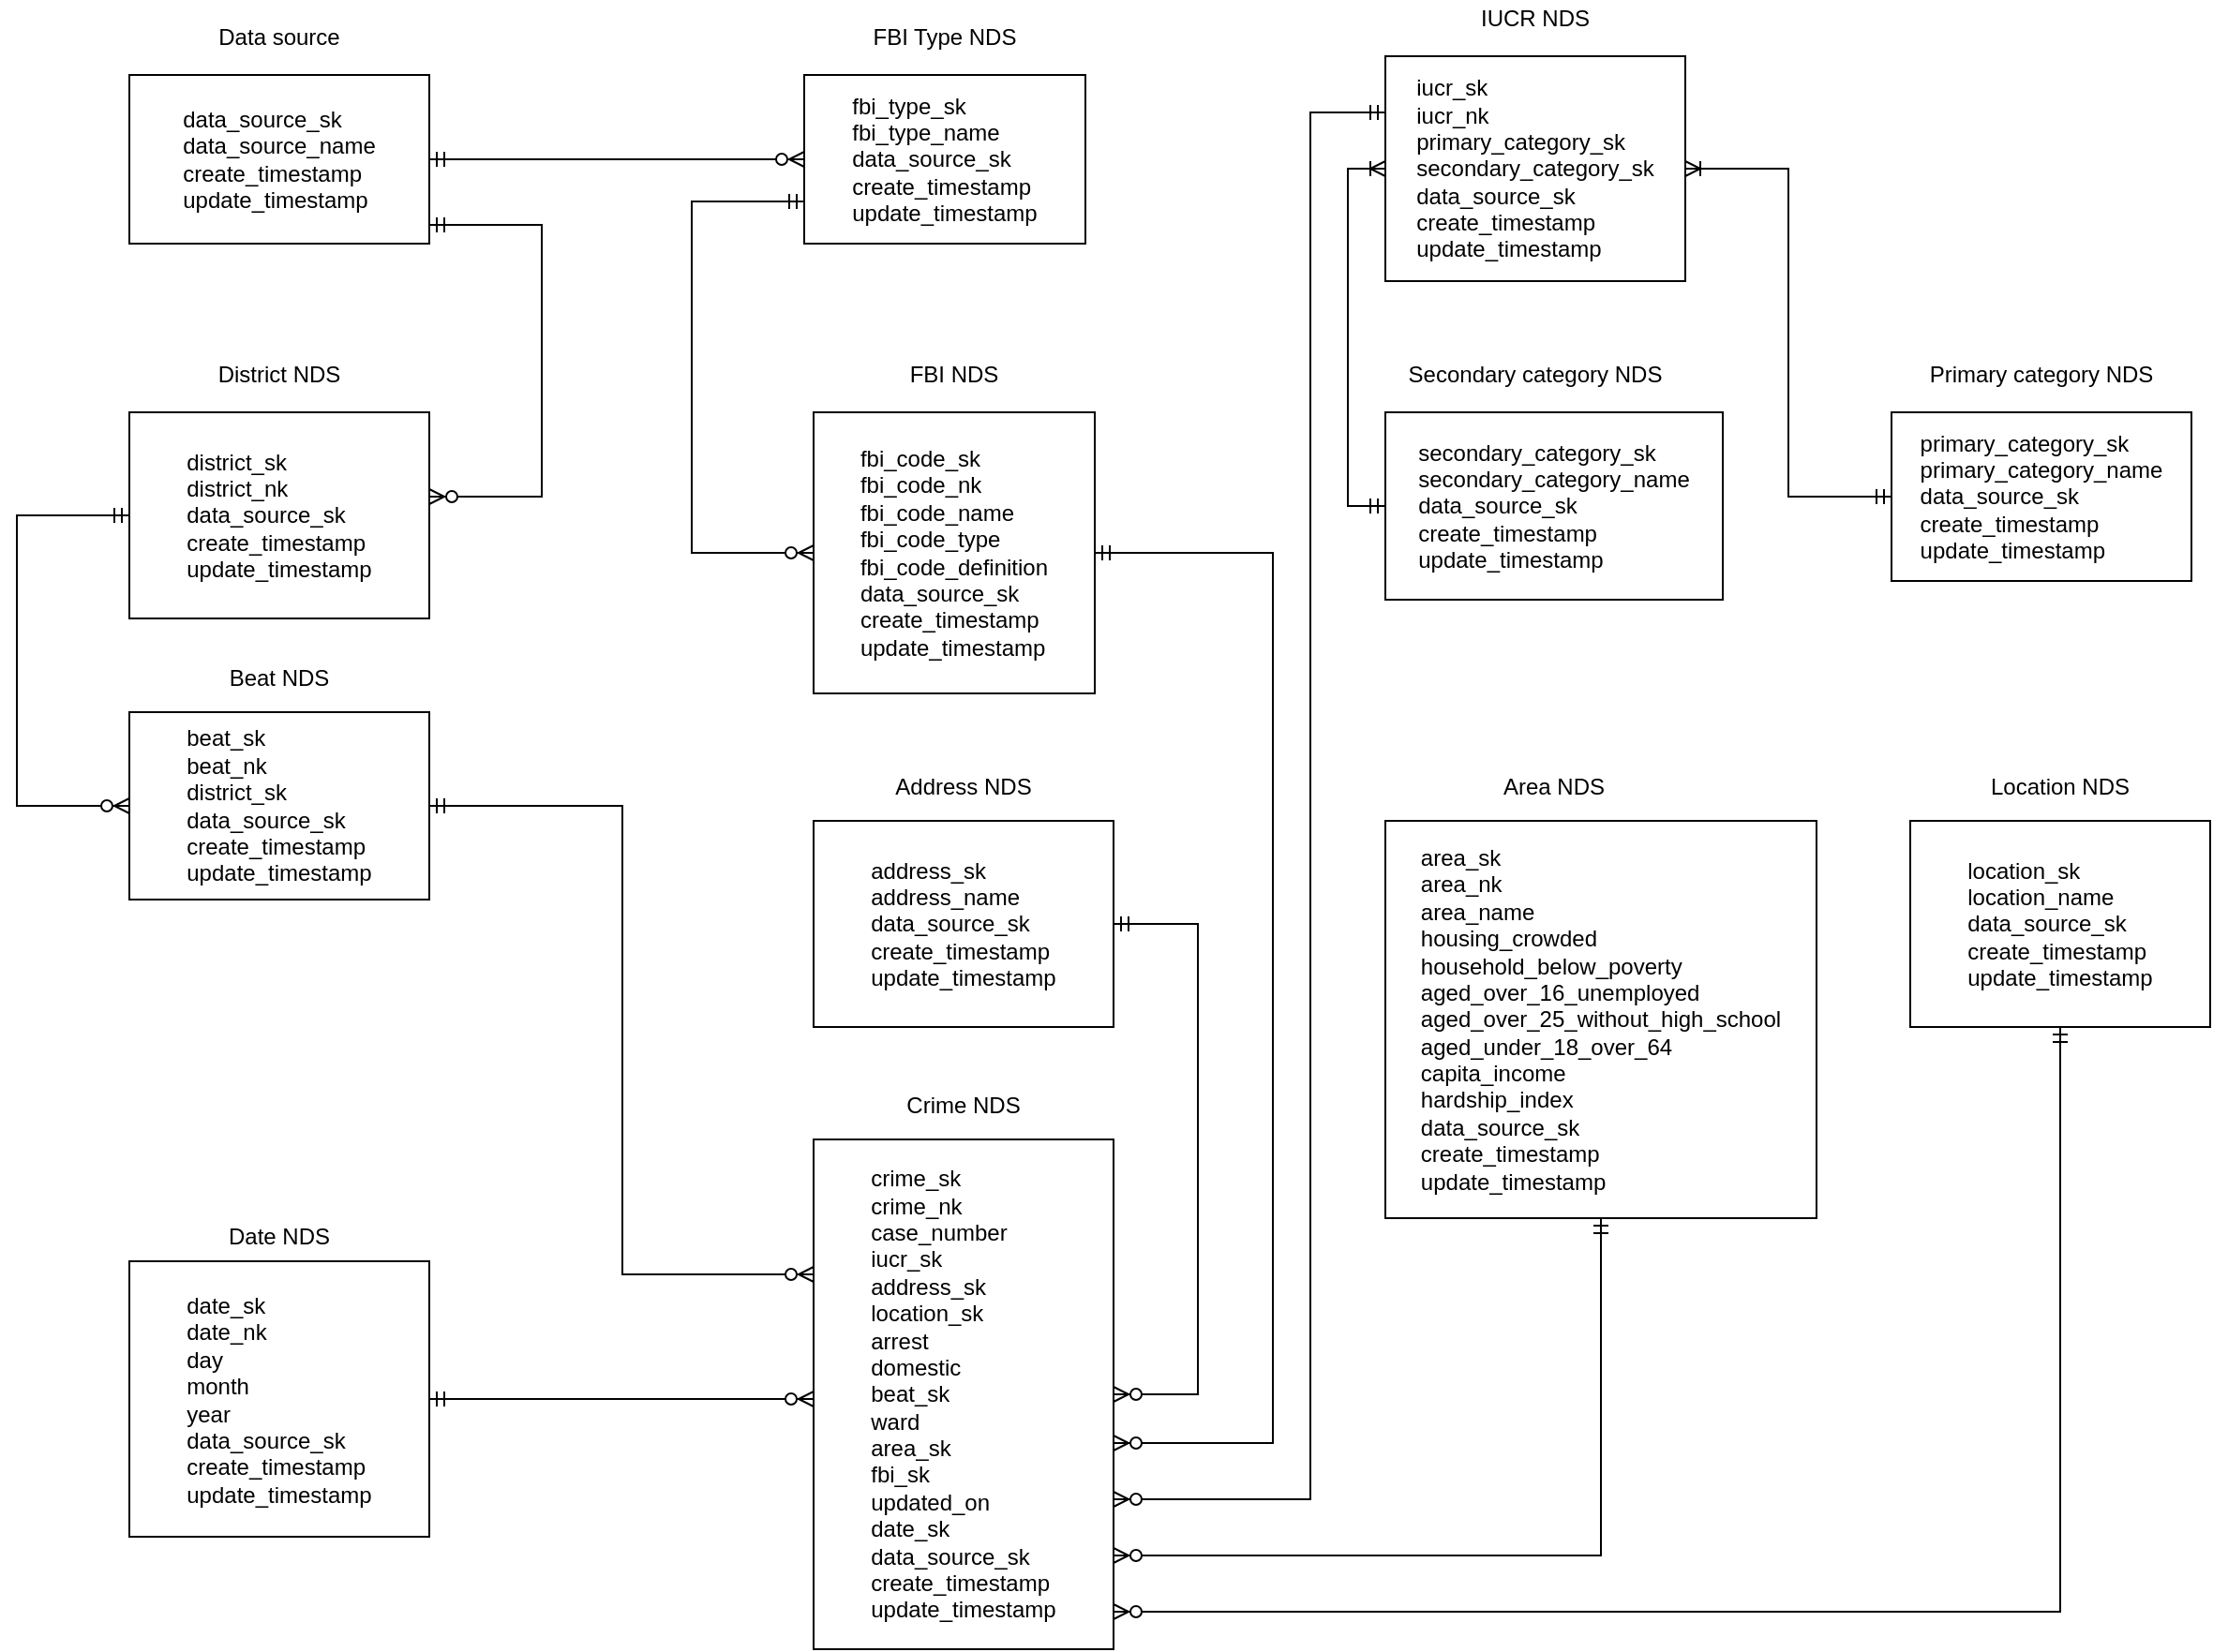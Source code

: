 <mxfile version="14.1.8" type="device" pages="2"><diagram id="F4hIStJcsJgyd_nx5B-F" name="NDS"><mxGraphModel dx="1278" dy="548" grid="1" gridSize="10" guides="1" tooltips="1" connect="1" arrows="1" fold="1" page="1" pageScale="1" pageWidth="850" pageHeight="1100" math="0" shadow="0"><root><mxCell id="0"/><mxCell id="1" parent="0"/><mxCell id="h_6cXaLAPDLBdu8w1MhP-31" style="edgeStyle=orthogonalEdgeStyle;rounded=0;orthogonalLoop=1;jettySize=auto;html=1;entryX=0;entryY=0.5;entryDx=0;entryDy=0;endArrow=ERzeroToMany;endFill=1;startArrow=ERmandOne;startFill=0;" parent="1" source="h_6cXaLAPDLBdu8w1MhP-2" target="h_6cXaLAPDLBdu8w1MhP-4" edge="1"><mxGeometry relative="1" as="geometry"/></mxCell><mxCell id="h_6cXaLAPDLBdu8w1MhP-2" value="&lt;div style=&quot;text-align: justify&quot;&gt;&lt;span&gt;data_source_sk&lt;/span&gt;&lt;/div&gt;&lt;div style=&quot;text-align: justify&quot;&gt;&lt;span&gt;data_source_name&lt;/span&gt;&lt;/div&gt;&lt;div style=&quot;text-align: justify&quot;&gt;&lt;span&gt;create_timestamp&lt;/span&gt;&lt;/div&gt;&lt;div style=&quot;text-align: justify&quot;&gt;&lt;span&gt;update_timestamp&lt;/span&gt;&lt;/div&gt;" style="rounded=0;whiteSpace=wrap;html=1;align=center;" parent="1" vertex="1"><mxGeometry x="200" y="180" width="160" height="90" as="geometry"/></mxCell><mxCell id="h_6cXaLAPDLBdu8w1MhP-3" value="Data source" style="text;html=1;strokeColor=none;fillColor=none;align=center;verticalAlign=middle;whiteSpace=wrap;rounded=0;" parent="1" vertex="1"><mxGeometry x="200" y="150" width="160" height="20" as="geometry"/></mxCell><mxCell id="h_6cXaLAPDLBdu8w1MhP-4" value="&lt;div style=&quot;text-align: justify&quot;&gt;fbi_type_sk&lt;/div&gt;&lt;div style=&quot;text-align: justify&quot;&gt;fbi_type_name&lt;/div&gt;&lt;div style=&quot;text-align: justify&quot;&gt;data_source_sk&lt;/div&gt;&lt;div style=&quot;text-align: justify&quot;&gt;create_timestamp&lt;/div&gt;&lt;div style=&quot;text-align: justify&quot;&gt;update_timestamp&lt;/div&gt;" style="rounded=0;whiteSpace=wrap;html=1;align=center;" parent="1" vertex="1"><mxGeometry x="560" y="180" width="150" height="90" as="geometry"/></mxCell><mxCell id="h_6cXaLAPDLBdu8w1MhP-5" value="FBI Type NDS" style="text;html=1;strokeColor=none;fillColor=none;align=center;verticalAlign=middle;whiteSpace=wrap;rounded=0;" parent="1" vertex="1"><mxGeometry x="560" y="150" width="150" height="20" as="geometry"/></mxCell><mxCell id="h_6cXaLAPDLBdu8w1MhP-34" style="edgeStyle=orthogonalEdgeStyle;rounded=0;orthogonalLoop=1;jettySize=auto;html=1;entryX=0;entryY=0.75;entryDx=0;entryDy=0;startArrow=ERzeroToMany;startFill=1;endArrow=ERmandOne;endFill=0;" parent="1" source="h_6cXaLAPDLBdu8w1MhP-8" target="h_6cXaLAPDLBdu8w1MhP-4" edge="1"><mxGeometry relative="1" as="geometry"><Array as="points"><mxPoint x="500" y="435"/><mxPoint x="500" y="248"/></Array></mxGeometry></mxCell><mxCell id="h_6cXaLAPDLBdu8w1MhP-8" value="&lt;div style=&quot;text-align: justify&quot;&gt;fbi_code_sk&lt;/div&gt;&lt;div style=&quot;text-align: justify&quot;&gt;fbi_code_nk&lt;/div&gt;&lt;div style=&quot;text-align: justify&quot;&gt;fbi_code_name&lt;/div&gt;&lt;div style=&quot;text-align: justify&quot;&gt;fbi_code_type&lt;/div&gt;&lt;div style=&quot;text-align: justify&quot;&gt;fbi_code_definition&lt;/div&gt;&lt;div style=&quot;text-align: justify&quot;&gt;data_source_sk&lt;/div&gt;&lt;div style=&quot;text-align: justify&quot;&gt;create_timestamp&lt;/div&gt;&lt;div style=&quot;text-align: justify&quot;&gt;update_timestamp&lt;/div&gt;" style="rounded=0;whiteSpace=wrap;html=1;align=center;" parent="1" vertex="1"><mxGeometry x="565" y="360" width="150" height="150" as="geometry"/></mxCell><mxCell id="h_6cXaLAPDLBdu8w1MhP-9" value="FBI NDS" style="text;html=1;strokeColor=none;fillColor=none;align=center;verticalAlign=middle;whiteSpace=wrap;rounded=0;" parent="1" vertex="1"><mxGeometry x="560" y="330" width="160" height="20" as="geometry"/></mxCell><mxCell id="h_6cXaLAPDLBdu8w1MhP-11" value="&lt;div style=&quot;text-align: justify&quot;&gt;primary_category_sk&lt;/div&gt;&lt;div style=&quot;text-align: justify&quot;&gt;primary_category_name&lt;/div&gt;&lt;div style=&quot;text-align: justify&quot;&gt;data_source_sk&lt;/div&gt;&lt;div style=&quot;text-align: justify&quot;&gt;create_timestamp&lt;/div&gt;&lt;div style=&quot;text-align: justify&quot;&gt;update_timestamp&lt;/div&gt;" style="rounded=0;whiteSpace=wrap;html=1;align=center;" parent="1" vertex="1"><mxGeometry x="1140" y="360" width="160" height="90" as="geometry"/></mxCell><mxCell id="h_6cXaLAPDLBdu8w1MhP-12" value="Primary category NDS" style="text;html=1;strokeColor=none;fillColor=none;align=center;verticalAlign=middle;whiteSpace=wrap;rounded=0;" parent="1" vertex="1"><mxGeometry x="1140" y="330" width="160" height="20" as="geometry"/></mxCell><mxCell id="h_6cXaLAPDLBdu8w1MhP-13" value="&lt;div style=&quot;text-align: justify&quot;&gt;secondary_category_sk&lt;/div&gt;&lt;div style=&quot;text-align: justify&quot;&gt;secondary_category_name&lt;/div&gt;&lt;div style=&quot;text-align: justify&quot;&gt;data_source_sk&lt;/div&gt;&lt;div style=&quot;text-align: justify&quot;&gt;create_timestamp&lt;/div&gt;&lt;div style=&quot;text-align: justify&quot;&gt;update_timestamp&lt;/div&gt;" style="rounded=0;whiteSpace=wrap;html=1;align=center;" parent="1" vertex="1"><mxGeometry x="870" y="360" width="180" height="100" as="geometry"/></mxCell><mxCell id="h_6cXaLAPDLBdu8w1MhP-14" value="Secondary category NDS" style="text;html=1;strokeColor=none;fillColor=none;align=center;verticalAlign=middle;whiteSpace=wrap;rounded=0;" parent="1" vertex="1"><mxGeometry x="870" y="330" width="160" height="20" as="geometry"/></mxCell><mxCell id="h_6cXaLAPDLBdu8w1MhP-36" style="edgeStyle=orthogonalEdgeStyle;rounded=0;orthogonalLoop=1;jettySize=auto;html=1;entryX=0;entryY=0.5;entryDx=0;entryDy=0;startArrow=ERoneToMany;startFill=0;endArrow=ERmandOne;endFill=0;" parent="1" source="h_6cXaLAPDLBdu8w1MhP-15" target="h_6cXaLAPDLBdu8w1MhP-13" edge="1"><mxGeometry relative="1" as="geometry"><Array as="points"><mxPoint x="850" y="230"/><mxPoint x="850" y="410"/></Array></mxGeometry></mxCell><mxCell id="h_6cXaLAPDLBdu8w1MhP-38" style="edgeStyle=orthogonalEdgeStyle;rounded=0;orthogonalLoop=1;jettySize=auto;html=1;entryX=0;entryY=0.5;entryDx=0;entryDy=0;startArrow=ERoneToMany;startFill=0;endArrow=ERmandOne;endFill=0;" parent="1" source="h_6cXaLAPDLBdu8w1MhP-15" target="h_6cXaLAPDLBdu8w1MhP-11" edge="1"><mxGeometry relative="1" as="geometry"/></mxCell><mxCell id="h_6cXaLAPDLBdu8w1MhP-15" value="&lt;div style=&quot;text-align: justify&quot;&gt;iucr_sk&lt;/div&gt;&lt;div style=&quot;text-align: justify&quot;&gt;iucr_nk&lt;/div&gt;&lt;div style=&quot;text-align: justify&quot;&gt;primary_category_sk&lt;/div&gt;&lt;div style=&quot;text-align: justify&quot;&gt;secondary_category_sk&lt;/div&gt;&lt;div style=&quot;text-align: justify&quot;&gt;data_source_sk&lt;/div&gt;&lt;div style=&quot;text-align: justify&quot;&gt;create_timestamp&lt;/div&gt;&lt;div style=&quot;text-align: justify&quot;&gt;update_timestamp&lt;/div&gt;" style="rounded=0;whiteSpace=wrap;html=1;align=center;" parent="1" vertex="1"><mxGeometry x="870" y="170" width="160" height="120" as="geometry"/></mxCell><mxCell id="h_6cXaLAPDLBdu8w1MhP-16" value="IUCR NDS" style="text;html=1;strokeColor=none;fillColor=none;align=center;verticalAlign=middle;whiteSpace=wrap;rounded=0;" parent="1" vertex="1"><mxGeometry x="870" y="140" width="160" height="20" as="geometry"/></mxCell><mxCell id="h_6cXaLAPDLBdu8w1MhP-32" style="edgeStyle=orthogonalEdgeStyle;rounded=0;orthogonalLoop=1;jettySize=auto;html=1;startArrow=ERzeroToMany;startFill=1;endArrow=ERmandOne;endFill=0;" parent="1" source="h_6cXaLAPDLBdu8w1MhP-17" target="h_6cXaLAPDLBdu8w1MhP-2" edge="1"><mxGeometry relative="1" as="geometry"><Array as="points"><mxPoint x="420" y="405"/><mxPoint x="420" y="260"/></Array></mxGeometry></mxCell><mxCell id="h_6cXaLAPDLBdu8w1MhP-17" value="&lt;div style=&quot;text-align: justify&quot;&gt;district_sk&lt;/div&gt;&lt;div style=&quot;text-align: justify&quot;&gt;district_nk&lt;/div&gt;&lt;div style=&quot;text-align: justify&quot;&gt;data_source_sk&lt;/div&gt;&lt;div style=&quot;text-align: justify&quot;&gt;create_timestamp&lt;/div&gt;&lt;div style=&quot;text-align: justify&quot;&gt;update_timestamp&lt;/div&gt;" style="rounded=0;whiteSpace=wrap;html=1;align=center;" parent="1" vertex="1"><mxGeometry x="200" y="360" width="160" height="110" as="geometry"/></mxCell><mxCell id="h_6cXaLAPDLBdu8w1MhP-18" value="District NDS" style="text;html=1;strokeColor=none;fillColor=none;align=center;verticalAlign=middle;whiteSpace=wrap;rounded=0;" parent="1" vertex="1"><mxGeometry x="200" y="330" width="160" height="20" as="geometry"/></mxCell><mxCell id="h_6cXaLAPDLBdu8w1MhP-42" style="edgeStyle=orthogonalEdgeStyle;rounded=0;orthogonalLoop=1;jettySize=auto;html=1;entryX=0;entryY=0.5;entryDx=0;entryDy=0;startArrow=ERzeroToMany;startFill=1;endArrow=ERmandOne;endFill=0;" parent="1" source="h_6cXaLAPDLBdu8w1MhP-19" target="h_6cXaLAPDLBdu8w1MhP-17" edge="1"><mxGeometry relative="1" as="geometry"><Array as="points"><mxPoint x="140" y="570"/><mxPoint x="140" y="415"/></Array></mxGeometry></mxCell><mxCell id="h_6cXaLAPDLBdu8w1MhP-19" value="&lt;div style=&quot;text-align: justify&quot;&gt;beat_sk&lt;/div&gt;&lt;div style=&quot;text-align: justify&quot;&gt;beat_nk&lt;/div&gt;&lt;div style=&quot;text-align: justify&quot;&gt;district_sk&lt;/div&gt;&lt;div style=&quot;text-align: justify&quot;&gt;data_source_sk&lt;/div&gt;&lt;div style=&quot;text-align: justify&quot;&gt;create_timestamp&lt;/div&gt;&lt;div style=&quot;text-align: justify&quot;&gt;update_timestamp&lt;/div&gt;" style="rounded=0;whiteSpace=wrap;html=1;align=center;" parent="1" vertex="1"><mxGeometry x="200" y="520" width="160" height="100" as="geometry"/></mxCell><mxCell id="h_6cXaLAPDLBdu8w1MhP-20" value="Beat NDS" style="text;html=1;strokeColor=none;fillColor=none;align=center;verticalAlign=middle;whiteSpace=wrap;rounded=0;" parent="1" vertex="1"><mxGeometry x="200" y="492" width="160" height="20" as="geometry"/></mxCell><mxCell id="h_6cXaLAPDLBdu8w1MhP-21" value="&lt;div style=&quot;text-align: justify&quot;&gt;address_sk&lt;/div&gt;&lt;div style=&quot;text-align: justify&quot;&gt;address_name&lt;/div&gt;&lt;div style=&quot;text-align: justify&quot;&gt;data_source_sk&lt;/div&gt;&lt;div style=&quot;text-align: justify&quot;&gt;create_timestamp&lt;/div&gt;&lt;div style=&quot;text-align: justify&quot;&gt;update_timestamp&lt;/div&gt;" style="rounded=0;whiteSpace=wrap;html=1;align=center;" parent="1" vertex="1"><mxGeometry x="565" y="578" width="160" height="110" as="geometry"/></mxCell><mxCell id="h_6cXaLAPDLBdu8w1MhP-22" value="Address NDS" style="text;html=1;strokeColor=none;fillColor=none;align=center;verticalAlign=middle;whiteSpace=wrap;rounded=0;" parent="1" vertex="1"><mxGeometry x="565" y="550" width="160" height="20" as="geometry"/></mxCell><mxCell id="h_6cXaLAPDLBdu8w1MhP-23" value="&lt;div style=&quot;text-align: justify&quot;&gt;area_sk&lt;/div&gt;&lt;div style=&quot;text-align: justify&quot;&gt;area_nk&lt;/div&gt;&lt;div style=&quot;text-align: justify&quot;&gt;area_name&lt;/div&gt;&lt;div style=&quot;text-align: justify&quot;&gt;housing_crowded&lt;/div&gt;&lt;div style=&quot;text-align: justify&quot;&gt;household_below_poverty&lt;/div&gt;&lt;div style=&quot;text-align: justify&quot;&gt;aged_over_16_unemployed&lt;/div&gt;&lt;div style=&quot;text-align: justify&quot;&gt;aged_over_25_without_high_school&lt;/div&gt;&lt;div style=&quot;text-align: justify&quot;&gt;aged_under_18_over_64&lt;/div&gt;&lt;div style=&quot;text-align: justify&quot;&gt;capita_income&lt;/div&gt;&lt;div style=&quot;text-align: justify&quot;&gt;hardship_index&lt;/div&gt;&lt;div style=&quot;text-align: justify&quot;&gt;data_source_sk&lt;/div&gt;&lt;div style=&quot;text-align: justify&quot;&gt;create_timestamp&lt;/div&gt;&lt;div style=&quot;text-align: justify&quot;&gt;update_timestamp&lt;/div&gt;" style="rounded=0;whiteSpace=wrap;html=1;align=center;" parent="1" vertex="1"><mxGeometry x="870" y="578" width="230" height="212" as="geometry"/></mxCell><mxCell id="h_6cXaLAPDLBdu8w1MhP-24" value="Area NDS" style="text;html=1;strokeColor=none;fillColor=none;align=center;verticalAlign=middle;whiteSpace=wrap;rounded=0;" parent="1" vertex="1"><mxGeometry x="880" y="550" width="160" height="20" as="geometry"/></mxCell><mxCell id="h_6cXaLAPDLBdu8w1MhP-25" value="&lt;div style=&quot;text-align: justify&quot;&gt;location_sk&lt;/div&gt;&lt;div style=&quot;text-align: justify&quot;&gt;location_name&lt;/div&gt;&lt;div style=&quot;text-align: justify&quot;&gt;data_source_sk&lt;/div&gt;&lt;div style=&quot;text-align: justify&quot;&gt;create_timestamp&lt;/div&gt;&lt;div style=&quot;text-align: justify&quot;&gt;update_timestamp&lt;/div&gt;" style="rounded=0;whiteSpace=wrap;html=1;align=center;" parent="1" vertex="1"><mxGeometry x="1150" y="578" width="160" height="110" as="geometry"/></mxCell><mxCell id="h_6cXaLAPDLBdu8w1MhP-26" value="Location NDS" style="text;html=1;strokeColor=none;fillColor=none;align=center;verticalAlign=middle;whiteSpace=wrap;rounded=0;" parent="1" vertex="1"><mxGeometry x="1150" y="550" width="160" height="20" as="geometry"/></mxCell><mxCell id="h_6cXaLAPDLBdu8w1MhP-27" value="&lt;div style=&quot;text-align: justify&quot;&gt;date_sk&lt;/div&gt;&lt;div style=&quot;text-align: justify&quot;&gt;date_nk&lt;/div&gt;&lt;div style=&quot;text-align: justify&quot;&gt;day&lt;/div&gt;&lt;div style=&quot;text-align: justify&quot;&gt;month&lt;/div&gt;&lt;div style=&quot;text-align: justify&quot;&gt;year&lt;/div&gt;&lt;div style=&quot;text-align: justify&quot;&gt;data_source_sk&lt;/div&gt;&lt;div style=&quot;text-align: justify&quot;&gt;create_timestamp&lt;/div&gt;&lt;div style=&quot;text-align: justify&quot;&gt;update_timestamp&lt;/div&gt;" style="rounded=0;whiteSpace=wrap;html=1;align=center;" parent="1" vertex="1"><mxGeometry x="200" y="813" width="160" height="147" as="geometry"/></mxCell><mxCell id="h_6cXaLAPDLBdu8w1MhP-28" value="Date NDS" style="text;html=1;strokeColor=none;fillColor=none;align=center;verticalAlign=middle;whiteSpace=wrap;rounded=0;" parent="1" vertex="1"><mxGeometry x="200" y="790" width="160" height="20" as="geometry"/></mxCell><mxCell id="h_6cXaLAPDLBdu8w1MhP-44" style="edgeStyle=orthogonalEdgeStyle;rounded=0;orthogonalLoop=1;jettySize=auto;html=1;entryX=1;entryY=0.5;entryDx=0;entryDy=0;startArrow=ERzeroToMany;startFill=1;endArrow=ERmandOne;endFill=0;" parent="1" source="h_6cXaLAPDLBdu8w1MhP-29" target="h_6cXaLAPDLBdu8w1MhP-27" edge="1"><mxGeometry relative="1" as="geometry"><Array as="points"><mxPoint x="463" y="887"/></Array></mxGeometry></mxCell><mxCell id="h_6cXaLAPDLBdu8w1MhP-47" style="edgeStyle=orthogonalEdgeStyle;rounded=0;orthogonalLoop=1;jettySize=auto;html=1;startArrow=ERzeroToMany;startFill=1;endArrow=ERmandOne;endFill=0;entryX=1;entryY=0.5;entryDx=0;entryDy=0;" parent="1" source="h_6cXaLAPDLBdu8w1MhP-29" target="h_6cXaLAPDLBdu8w1MhP-21" edge="1"><mxGeometry relative="1" as="geometry"><mxPoint x="810" y="640" as="targetPoint"/><Array as="points"><mxPoint x="770" y="884"/><mxPoint x="770" y="633"/></Array></mxGeometry></mxCell><mxCell id="h_6cXaLAPDLBdu8w1MhP-49" style="edgeStyle=orthogonalEdgeStyle;rounded=0;orthogonalLoop=1;jettySize=auto;html=1;entryX=1;entryY=0.5;entryDx=0;entryDy=0;startArrow=ERzeroToMany;startFill=1;endArrow=ERmandOne;endFill=0;" parent="1" source="h_6cXaLAPDLBdu8w1MhP-29" target="h_6cXaLAPDLBdu8w1MhP-19" edge="1"><mxGeometry relative="1" as="geometry"><Array as="points"><mxPoint x="463" y="820"/><mxPoint x="463" y="570"/></Array></mxGeometry></mxCell><mxCell id="h_6cXaLAPDLBdu8w1MhP-50" style="edgeStyle=orthogonalEdgeStyle;rounded=0;orthogonalLoop=1;jettySize=auto;html=1;entryX=1;entryY=0.5;entryDx=0;entryDy=0;startArrow=ERzeroToMany;startFill=1;endArrow=ERmandOne;endFill=0;" parent="1" source="h_6cXaLAPDLBdu8w1MhP-29" target="h_6cXaLAPDLBdu8w1MhP-8" edge="1"><mxGeometry relative="1" as="geometry"><Array as="points"><mxPoint x="810" y="910"/><mxPoint x="810" y="435"/></Array></mxGeometry></mxCell><mxCell id="h_6cXaLAPDLBdu8w1MhP-51" style="edgeStyle=orthogonalEdgeStyle;rounded=0;orthogonalLoop=1;jettySize=auto;html=1;entryX=0.5;entryY=1;entryDx=0;entryDy=0;startArrow=ERzeroToMany;startFill=1;endArrow=ERmandOne;endFill=0;" parent="1" source="h_6cXaLAPDLBdu8w1MhP-29" target="h_6cXaLAPDLBdu8w1MhP-23" edge="1"><mxGeometry relative="1" as="geometry"><Array as="points"><mxPoint x="985" y="970"/></Array></mxGeometry></mxCell><mxCell id="h_6cXaLAPDLBdu8w1MhP-52" style="edgeStyle=orthogonalEdgeStyle;rounded=0;orthogonalLoop=1;jettySize=auto;html=1;entryX=0.5;entryY=1;entryDx=0;entryDy=0;startArrow=ERzeroToMany;startFill=1;endArrow=ERmandOne;endFill=0;" parent="1" source="h_6cXaLAPDLBdu8w1MhP-29" target="h_6cXaLAPDLBdu8w1MhP-25" edge="1"><mxGeometry relative="1" as="geometry"><Array as="points"><mxPoint x="1230" y="1000"/></Array></mxGeometry></mxCell><mxCell id="afh8ongpKf64Bwwc1BcW-1" style="edgeStyle=orthogonalEdgeStyle;rounded=0;orthogonalLoop=1;jettySize=auto;html=1;entryX=0;entryY=0.25;entryDx=0;entryDy=0;startArrow=ERzeroToMany;startFill=1;endArrow=ERmandOne;endFill=0;" parent="1" source="h_6cXaLAPDLBdu8w1MhP-29" target="h_6cXaLAPDLBdu8w1MhP-15" edge="1"><mxGeometry relative="1" as="geometry"><Array as="points"><mxPoint x="830" y="940"/><mxPoint x="830" y="200"/></Array></mxGeometry></mxCell><mxCell id="h_6cXaLAPDLBdu8w1MhP-29" value="&lt;div style=&quot;text-align: justify&quot;&gt;crime_sk&lt;/div&gt;&lt;div style=&quot;text-align: justify&quot;&gt;crime_nk&lt;/div&gt;&lt;div style=&quot;text-align: justify&quot;&gt;case_number&lt;/div&gt;&lt;div style=&quot;text-align: justify&quot;&gt;iucr_sk&lt;/div&gt;&lt;div style=&quot;text-align: justify&quot;&gt;address_sk&lt;/div&gt;&lt;div style=&quot;text-align: justify&quot;&gt;location_sk&lt;/div&gt;&lt;div style=&quot;text-align: justify&quot;&gt;arrest&lt;/div&gt;&lt;div style=&quot;text-align: justify&quot;&gt;domestic&lt;/div&gt;&lt;div style=&quot;text-align: justify&quot;&gt;beat_sk&lt;/div&gt;&lt;div style=&quot;text-align: justify&quot;&gt;ward&lt;/div&gt;&lt;div style=&quot;text-align: justify&quot;&gt;area_sk&lt;/div&gt;&lt;div style=&quot;text-align: justify&quot;&gt;fbi_sk&lt;/div&gt;&lt;div style=&quot;text-align: justify&quot;&gt;updated_on&lt;/div&gt;&lt;div style=&quot;text-align: justify&quot;&gt;date_sk&lt;/div&gt;&lt;div style=&quot;text-align: justify&quot;&gt;data_source_sk&lt;/div&gt;&lt;div style=&quot;text-align: justify&quot;&gt;create_timestamp&lt;/div&gt;&lt;div style=&quot;text-align: justify&quot;&gt;update_timestamp&lt;/div&gt;" style="rounded=0;whiteSpace=wrap;html=1;align=center;" parent="1" vertex="1"><mxGeometry x="565" y="748" width="160" height="272" as="geometry"/></mxCell><mxCell id="h_6cXaLAPDLBdu8w1MhP-30" value="Crime NDS" style="text;html=1;strokeColor=none;fillColor=none;align=center;verticalAlign=middle;whiteSpace=wrap;rounded=0;" parent="1" vertex="1"><mxGeometry x="565" y="720" width="160" height="20" as="geometry"/></mxCell></root></mxGraphModel></diagram><diagram id="6fz8eo9NLqD11ktPXas8" name="DDS"><mxGraphModel dx="1278" dy="548" grid="1" gridSize="10" guides="1" tooltips="1" connect="1" arrows="1" fold="1" page="1" pageScale="1" pageWidth="850" pageHeight="1100" math="0" shadow="0"><root><mxCell id="YibCws4eUAUWLsWlwVdE-0"/><mxCell id="YibCws4eUAUWLsWlwVdE-1" parent="YibCws4eUAUWLsWlwVdE-0"/><mxCell id="hwohID_Qbbyb4tDoG1p_-0" style="rounded=0;orthogonalLoop=1;jettySize=auto;html=1;endArrow=none;endFill=0;entryX=-0.004;entryY=0.367;entryDx=0;entryDy=0;entryPerimeter=0;" parent="YibCws4eUAUWLsWlwVdE-1" source="5M5-yzLiXXZD8s4iWhFx-0" target="kfiLQqAEcQMXV1QtkckF-1" edge="1"><mxGeometry relative="1" as="geometry"><mxPoint x="529" y="900" as="targetPoint"/></mxGeometry></mxCell><mxCell id="5M5-yzLiXXZD8s4iWhFx-0" value="&lt;div style=&quot;text-align: justify&quot;&gt;date_sk&lt;/div&gt;&lt;div style=&quot;text-align: justify&quot;&gt;sql_date&lt;/div&gt;&lt;div style=&quot;text-align: justify&quot;&gt;day_of_week&lt;/div&gt;&lt;div style=&quot;text-align: justify&quot;&gt;day_of_month&lt;/div&gt;&lt;div style=&quot;text-align: justify&quot;&gt;month&lt;/div&gt;&lt;div style=&quot;text-align: justify&quot;&gt;quater&lt;/div&gt;&lt;div style=&quot;text-align: justify&quot;&gt;year&lt;/div&gt;&lt;div style=&quot;text-align: justify&quot;&gt;english_month_name&lt;/div&gt;&lt;div style=&quot;text-align: justify&quot;&gt;short_english_month_name&lt;/div&gt;&lt;div style=&quot;text-align: justify&quot;&gt;data_source_sk&lt;/div&gt;&lt;div style=&quot;text-align: justify&quot;&gt;create_timestamp&lt;/div&gt;&lt;div style=&quot;text-align: justify&quot;&gt;update_timestamp&lt;/div&gt;" style="rounded=0;whiteSpace=wrap;html=1;align=center;" parent="YibCws4eUAUWLsWlwVdE-1" vertex="1"><mxGeometry x="200" y="793" width="180" height="197" as="geometry"/></mxCell><mxCell id="5M5-yzLiXXZD8s4iWhFx-1" value="Dim Date" style="text;html=1;strokeColor=none;fillColor=none;align=center;verticalAlign=middle;whiteSpace=wrap;rounded=0;fontStyle=1" parent="YibCws4eUAUWLsWlwVdE-1" vertex="1"><mxGeometry x="200" y="761.5" width="160" height="20" as="geometry"/></mxCell><mxCell id="QaZ1CcgIEHIvSWGRSfEP-0" value="&lt;div style=&quot;text-align: justify&quot;&gt;area_sk&lt;/div&gt;&lt;div style=&quot;text-align: justify&quot;&gt;area_name&lt;/div&gt;&lt;div style=&quot;text-align: justify&quot;&gt;&lt;div&gt;&lt;div&gt;housing_crowded&lt;/div&gt;&lt;div&gt;household_below_poverty&lt;/div&gt;&lt;div&gt;aged_over_16_unemployed&lt;/div&gt;&lt;div&gt;aged_over_25_without_high_school&lt;/div&gt;&lt;div&gt;aged_under_18_over_64&lt;/div&gt;&lt;div&gt;capita_income&lt;/div&gt;&lt;/div&gt;&lt;div&gt;hardship_index&lt;br&gt;&lt;/div&gt;&lt;/div&gt;&lt;div style=&quot;text-align: justify&quot;&gt;data_source_sk&lt;/div&gt;&lt;div style=&quot;text-align: justify&quot;&gt;create_timestamp&lt;/div&gt;&lt;div style=&quot;text-align: justify&quot;&gt;update_timestamp&lt;/div&gt;" style="rounded=0;whiteSpace=wrap;html=1;align=center;" parent="YibCws4eUAUWLsWlwVdE-1" vertex="1"><mxGeometry x="900" y="789.5" width="230" height="200.5" as="geometry"/></mxCell><mxCell id="QaZ1CcgIEHIvSWGRSfEP-1" value="Dim Area" style="text;html=1;strokeColor=none;fillColor=none;align=center;verticalAlign=middle;whiteSpace=wrap;rounded=0;fontStyle=1" parent="YibCws4eUAUWLsWlwVdE-1" vertex="1"><mxGeometry x="880" y="760" width="160" height="20" as="geometry"/></mxCell><mxCell id="hwohID_Qbbyb4tDoG1p_-1" style="edgeStyle=none;rounded=0;orthogonalLoop=1;jettySize=auto;html=1;endArrow=none;endFill=0;exitX=1;exitY=0.5;exitDx=0;exitDy=0;entryX=-0.013;entryY=0.373;entryDx=0;entryDy=0;entryPerimeter=0;" parent="YibCws4eUAUWLsWlwVdE-1" source="RDlm_8MkRsMhLdcYePqx-0" target="kfiLQqAEcQMXV1QtkckF-1" edge="1"><mxGeometry relative="1" as="geometry"><mxPoint x="530" y="899.75" as="targetPoint"/></mxGeometry></mxCell><mxCell id="RDlm_8MkRsMhLdcYePqx-0" value="&lt;div style=&quot;text-align: justify&quot;&gt;location_sk&lt;/div&gt;&lt;div style=&quot;text-align: justify&quot;&gt;location_name&lt;/div&gt;&lt;div style=&quot;text-align: justify&quot;&gt;data_source_sk&lt;/div&gt;&lt;div style=&quot;text-align: justify&quot;&gt;create_timestamp&lt;/div&gt;&lt;div style=&quot;text-align: justify&quot;&gt;update_timestamp&lt;/div&gt;" style="rounded=0;whiteSpace=wrap;html=1;align=center;" parent="YibCws4eUAUWLsWlwVdE-1" vertex="1"><mxGeometry x="200" y="1078" width="180" height="92" as="geometry"/></mxCell><mxCell id="RDlm_8MkRsMhLdcYePqx-1" value="Dim Location" style="text;html=1;strokeColor=none;fillColor=none;align=center;verticalAlign=middle;whiteSpace=wrap;rounded=0;fontStyle=1" parent="YibCws4eUAUWLsWlwVdE-1" vertex="1"><mxGeometry x="200" y="1050" width="160" height="20" as="geometry"/></mxCell><mxCell id="RDN_KBJzm7XKXj0VqVVb-1" value="Fact Crime" style="text;html=1;strokeColor=none;fillColor=none;align=center;verticalAlign=middle;whiteSpace=wrap;rounded=0;fontStyle=1" parent="YibCws4eUAUWLsWlwVdE-1" vertex="1"><mxGeometry x="530" y="734" width="180" height="20" as="geometry"/></mxCell><mxCell id="hwohID_Qbbyb4tDoG1p_-3" style="edgeStyle=none;rounded=0;orthogonalLoop=1;jettySize=auto;html=1;endArrow=none;endFill=0;exitX=0;exitY=0.5;exitDx=0;exitDy=0;" parent="YibCws4eUAUWLsWlwVdE-1" source="4vqHxFWj12F_cdLqnL2K-0" edge="1"><mxGeometry relative="1" as="geometry"><mxPoint x="730" y="920" as="targetPoint"/></mxGeometry></mxCell><mxCell id="kfiLQqAEcQMXV1QtkckF-3" value="The number of cases by categories per IUCR, area, location and date" style="text;html=1;strokeColor=none;fillColor=none;align=left;verticalAlign=middle;whiteSpace=wrap;rounded=0;" parent="YibCws4eUAUWLsWlwVdE-1" vertex="1"><mxGeometry x="550" y="771" width="180" height="20" as="geometry"/></mxCell><mxCell id="kfiLQqAEcQMXV1QtkckF-7" style="edgeStyle=none;rounded=0;orthogonalLoop=1;jettySize=auto;html=1;endArrow=none;endFill=0;exitX=0;exitY=0.5;exitDx=0;exitDy=0;" parent="YibCws4eUAUWLsWlwVdE-1" source="QaZ1CcgIEHIvSWGRSfEP-0" edge="1"><mxGeometry relative="1" as="geometry"><mxPoint x="910" y="899.75" as="sourcePoint"/><mxPoint x="731" y="920" as="targetPoint"/></mxGeometry></mxCell><mxCell id="kfiLQqAEcQMXV1QtkckF-11" value="" style="group" parent="YibCws4eUAUWLsWlwVdE-1" vertex="1" connectable="0"><mxGeometry x="910" y="1100" width="150" height="130" as="geometry"/></mxCell><mxCell id="4vqHxFWj12F_cdLqnL2K-0" value="&lt;div style=&quot;text-align: justify&quot;&gt;iucr_sk&lt;/div&gt;&lt;div style=&quot;text-align: justify&quot;&gt;is_theft&lt;/div&gt;&lt;div style=&quot;text-align: justify&quot;&gt;data_source_sk&lt;/div&gt;&lt;div style=&quot;text-align: justify&quot;&gt;create_timestamp&lt;/div&gt;&lt;div style=&quot;text-align: justify&quot;&gt;update_timestamp&lt;/div&gt;" style="rounded=0;whiteSpace=wrap;html=1;align=center;" parent="kfiLQqAEcQMXV1QtkckF-11" vertex="1"><mxGeometry y="30" width="150" height="100" as="geometry"/></mxCell><mxCell id="4vqHxFWj12F_cdLqnL2K-1" value="Dim IUCR" style="text;html=1;strokeColor=none;fillColor=none;align=center;verticalAlign=middle;whiteSpace=wrap;rounded=0;fontStyle=1" parent="kfiLQqAEcQMXV1QtkckF-11" vertex="1"><mxGeometry width="150" height="20" as="geometry"/></mxCell><mxCell id="kfiLQqAEcQMXV1QtkckF-12" value="" style="group" parent="YibCws4eUAUWLsWlwVdE-1" vertex="1" connectable="0"><mxGeometry x="550" y="808.5" width="180" height="296.5" as="geometry"/></mxCell><mxCell id="kfiLQqAEcQMXV1QtkckF-1" value="&lt;div style=&quot;text-align: justify&quot;&gt;crime_sk&lt;/div&gt;&lt;div style=&quot;text-align: justify&quot;&gt;iucr_sk&lt;/div&gt;&lt;div style=&quot;text-align: justify&quot;&gt;location_sk&lt;/div&gt;&lt;div style=&quot;text-align: justify&quot;&gt;&lt;div&gt;area_sk&lt;/div&gt;&lt;div&gt;date_sk&lt;/div&gt;&lt;div&gt;&lt;br&gt;&lt;/div&gt;&lt;/div&gt;&lt;div style=&quot;text-align: justify&quot;&gt;arrest&lt;/div&gt;&lt;div style=&quot;text-align: justify&quot;&gt;not_arrest&lt;/div&gt;&lt;div style=&quot;text-align: justify&quot;&gt;domestic&lt;/div&gt;&lt;div style=&quot;text-align: justify&quot;&gt;not_domestic&lt;/div&gt;&lt;div style=&quot;text-align: justify&quot;&gt;domestic_arrest&lt;/div&gt;&lt;div style=&quot;text-align: justify&quot;&gt;domestic_not_arrest&lt;/div&gt;&lt;div style=&quot;text-align: justify&quot;&gt;not_domestic_arrest&lt;/div&gt;&lt;div style=&quot;text-align: justify&quot;&gt;not_domestic_not_arrest&lt;/div&gt;&lt;div style=&quot;text-align: justify&quot;&gt;&lt;span&gt;data_source_sk&lt;/span&gt;&lt;br&gt;&lt;/div&gt;&lt;div style=&quot;text-align: justify&quot;&gt;create_timestamp&lt;/div&gt;&lt;div style=&quot;text-align: justify&quot;&gt;update_timestamp&lt;/div&gt;" style="rounded=0;whiteSpace=wrap;html=1;align=center;" parent="kfiLQqAEcQMXV1QtkckF-12" vertex="1"><mxGeometry width="180" height="296.5" as="geometry"/></mxCell><mxCell id="kfiLQqAEcQMXV1QtkckF-4" value="" style="endArrow=none;dashed=1;html=1;" parent="kfiLQqAEcQMXV1QtkckF-12" edge="1"><mxGeometry width="50" height="50" relative="1" as="geometry"><mxPoint y="111.5" as="sourcePoint"/><mxPoint x="180" y="111.5" as="targetPoint"/></mxGeometry></mxCell></root></mxGraphModel></diagram></mxfile>